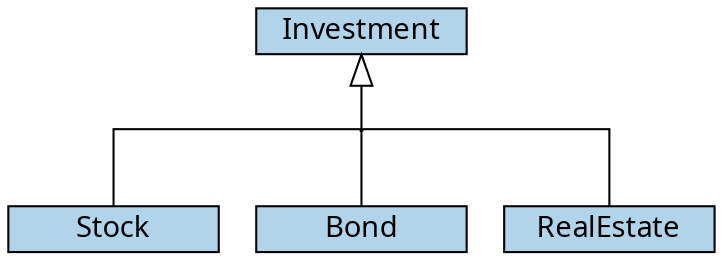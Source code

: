 digraph g {
    rankdir=BT
    graph [
        splines=ortho
    ]
    node [
        fontname="verdana"
        shape=circle
        fixedsize=true
        width=0.00
        height=0.00
    ]
   
    nothing [label=""]
    
    node [
        fontname="verdana"
        shape="box"
        style="filled"
        fillcolor="#B2D4EB"
        fixedsize=true
        width=1.4
        height=0.3
    ]

    nothing -> Investment [arrowhead="onormal" arrowsize=1.5]
    Stock -> nothing [arrowhead="none"]
    Bond -> nothing [arrowhead="none"]
    RealEstate -> nothing [arrowhead="none"]
}
